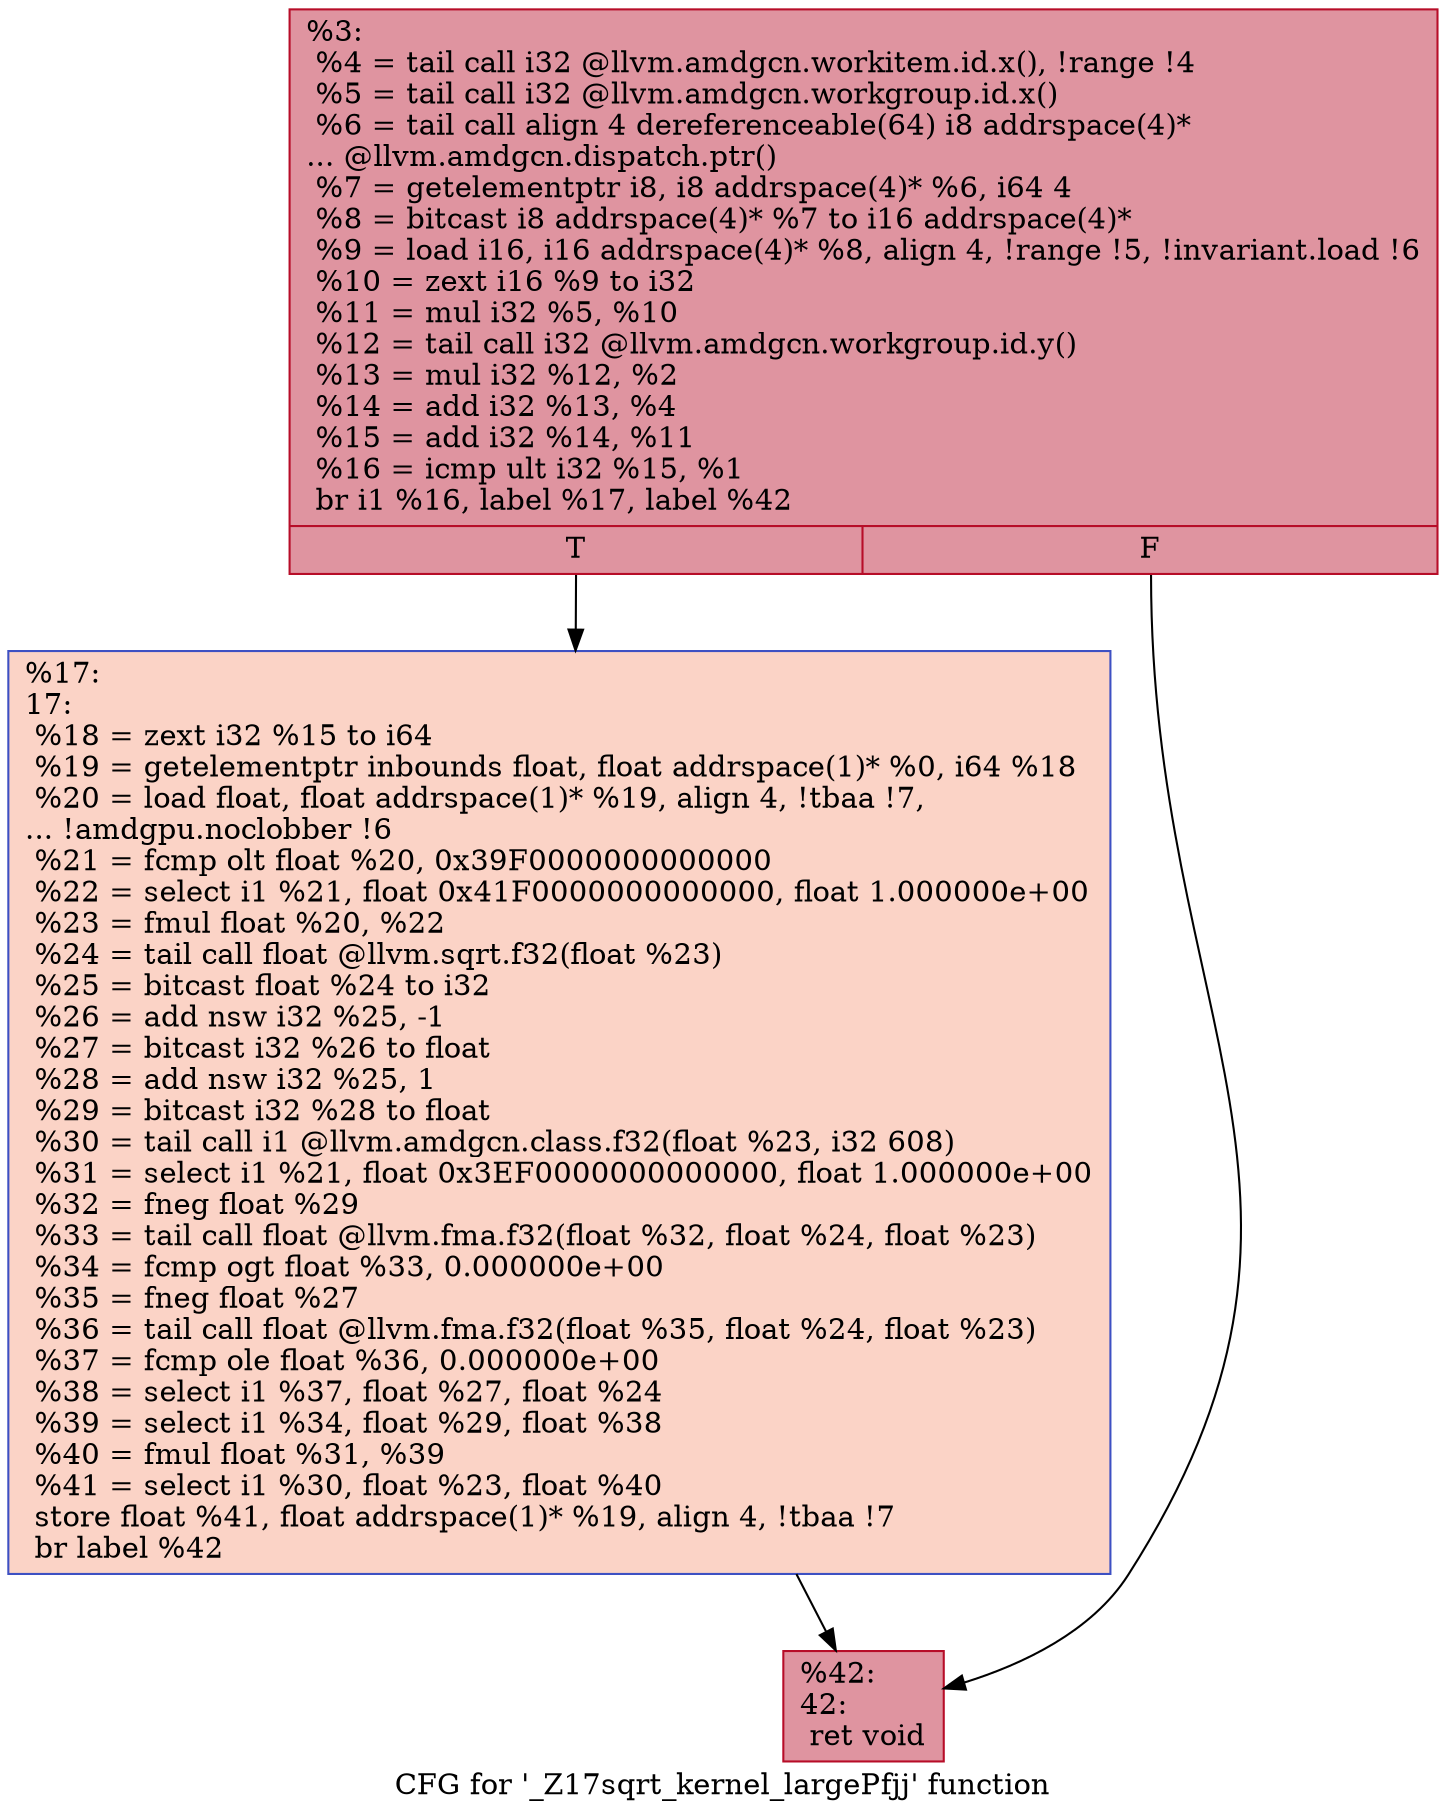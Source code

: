 digraph "CFG for '_Z17sqrt_kernel_largePfjj' function" {
	label="CFG for '_Z17sqrt_kernel_largePfjj' function";

	Node0x566b5f0 [shape=record,color="#b70d28ff", style=filled, fillcolor="#b70d2870",label="{%3:\l  %4 = tail call i32 @llvm.amdgcn.workitem.id.x(), !range !4\l  %5 = tail call i32 @llvm.amdgcn.workgroup.id.x()\l  %6 = tail call align 4 dereferenceable(64) i8 addrspace(4)*\l... @llvm.amdgcn.dispatch.ptr()\l  %7 = getelementptr i8, i8 addrspace(4)* %6, i64 4\l  %8 = bitcast i8 addrspace(4)* %7 to i16 addrspace(4)*\l  %9 = load i16, i16 addrspace(4)* %8, align 4, !range !5, !invariant.load !6\l  %10 = zext i16 %9 to i32\l  %11 = mul i32 %5, %10\l  %12 = tail call i32 @llvm.amdgcn.workgroup.id.y()\l  %13 = mul i32 %12, %2\l  %14 = add i32 %13, %4\l  %15 = add i32 %14, %11\l  %16 = icmp ult i32 %15, %1\l  br i1 %16, label %17, label %42\l|{<s0>T|<s1>F}}"];
	Node0x566b5f0:s0 -> Node0x566ced0;
	Node0x566b5f0:s1 -> Node0x566d8d0;
	Node0x566ced0 [shape=record,color="#3d50c3ff", style=filled, fillcolor="#f59c7d70",label="{%17:\l17:                                               \l  %18 = zext i32 %15 to i64\l  %19 = getelementptr inbounds float, float addrspace(1)* %0, i64 %18\l  %20 = load float, float addrspace(1)* %19, align 4, !tbaa !7,\l... !amdgpu.noclobber !6\l  %21 = fcmp olt float %20, 0x39F0000000000000\l  %22 = select i1 %21, float 0x41F0000000000000, float 1.000000e+00\l  %23 = fmul float %20, %22\l  %24 = tail call float @llvm.sqrt.f32(float %23)\l  %25 = bitcast float %24 to i32\l  %26 = add nsw i32 %25, -1\l  %27 = bitcast i32 %26 to float\l  %28 = add nsw i32 %25, 1\l  %29 = bitcast i32 %28 to float\l  %30 = tail call i1 @llvm.amdgcn.class.f32(float %23, i32 608)\l  %31 = select i1 %21, float 0x3EF0000000000000, float 1.000000e+00\l  %32 = fneg float %29\l  %33 = tail call float @llvm.fma.f32(float %32, float %24, float %23)\l  %34 = fcmp ogt float %33, 0.000000e+00\l  %35 = fneg float %27\l  %36 = tail call float @llvm.fma.f32(float %35, float %24, float %23)\l  %37 = fcmp ole float %36, 0.000000e+00\l  %38 = select i1 %37, float %27, float %24\l  %39 = select i1 %34, float %29, float %38\l  %40 = fmul float %31, %39\l  %41 = select i1 %30, float %23, float %40\l  store float %41, float addrspace(1)* %19, align 4, !tbaa !7\l  br label %42\l}"];
	Node0x566ced0 -> Node0x566d8d0;
	Node0x566d8d0 [shape=record,color="#b70d28ff", style=filled, fillcolor="#b70d2870",label="{%42:\l42:                                               \l  ret void\l}"];
}
